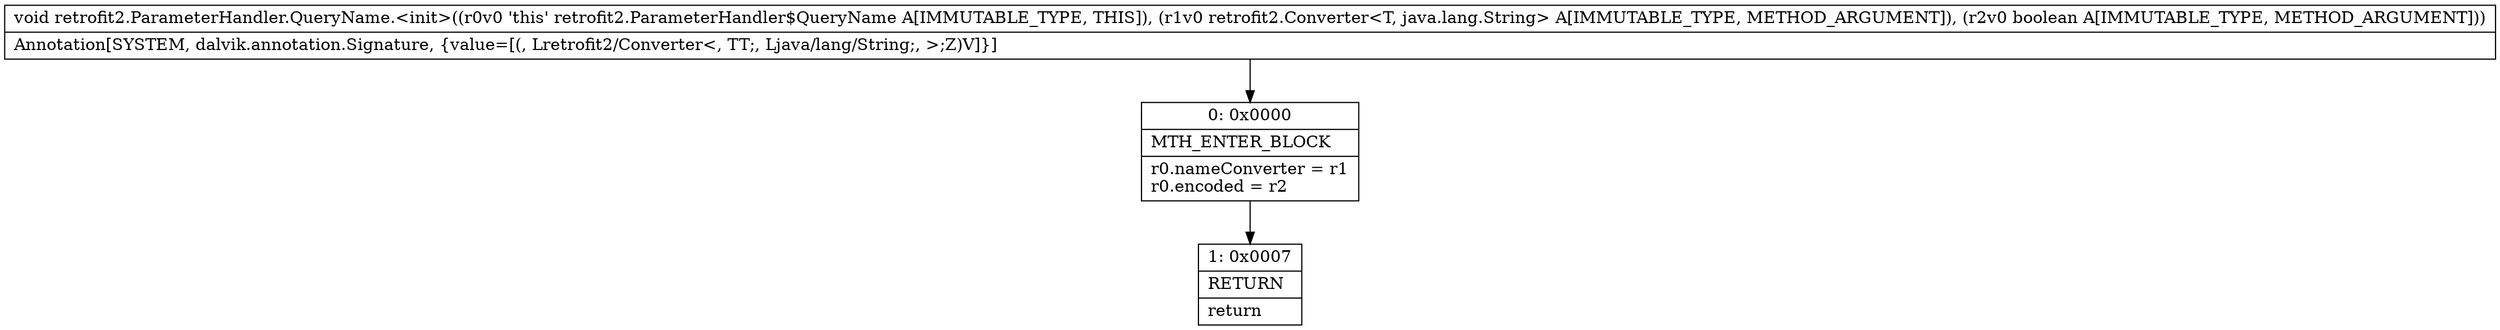 digraph "CFG forretrofit2.ParameterHandler.QueryName.\<init\>(Lretrofit2\/Converter;Z)V" {
Node_0 [shape=record,label="{0\:\ 0x0000|MTH_ENTER_BLOCK\l|r0.nameConverter = r1\lr0.encoded = r2\l}"];
Node_1 [shape=record,label="{1\:\ 0x0007|RETURN\l|return\l}"];
MethodNode[shape=record,label="{void retrofit2.ParameterHandler.QueryName.\<init\>((r0v0 'this' retrofit2.ParameterHandler$QueryName A[IMMUTABLE_TYPE, THIS]), (r1v0 retrofit2.Converter\<T, java.lang.String\> A[IMMUTABLE_TYPE, METHOD_ARGUMENT]), (r2v0 boolean A[IMMUTABLE_TYPE, METHOD_ARGUMENT]))  | Annotation[SYSTEM, dalvik.annotation.Signature, \{value=[(, Lretrofit2\/Converter\<, TT;, Ljava\/lang\/String;, \>;Z)V]\}]\l}"];
MethodNode -> Node_0;
Node_0 -> Node_1;
}

